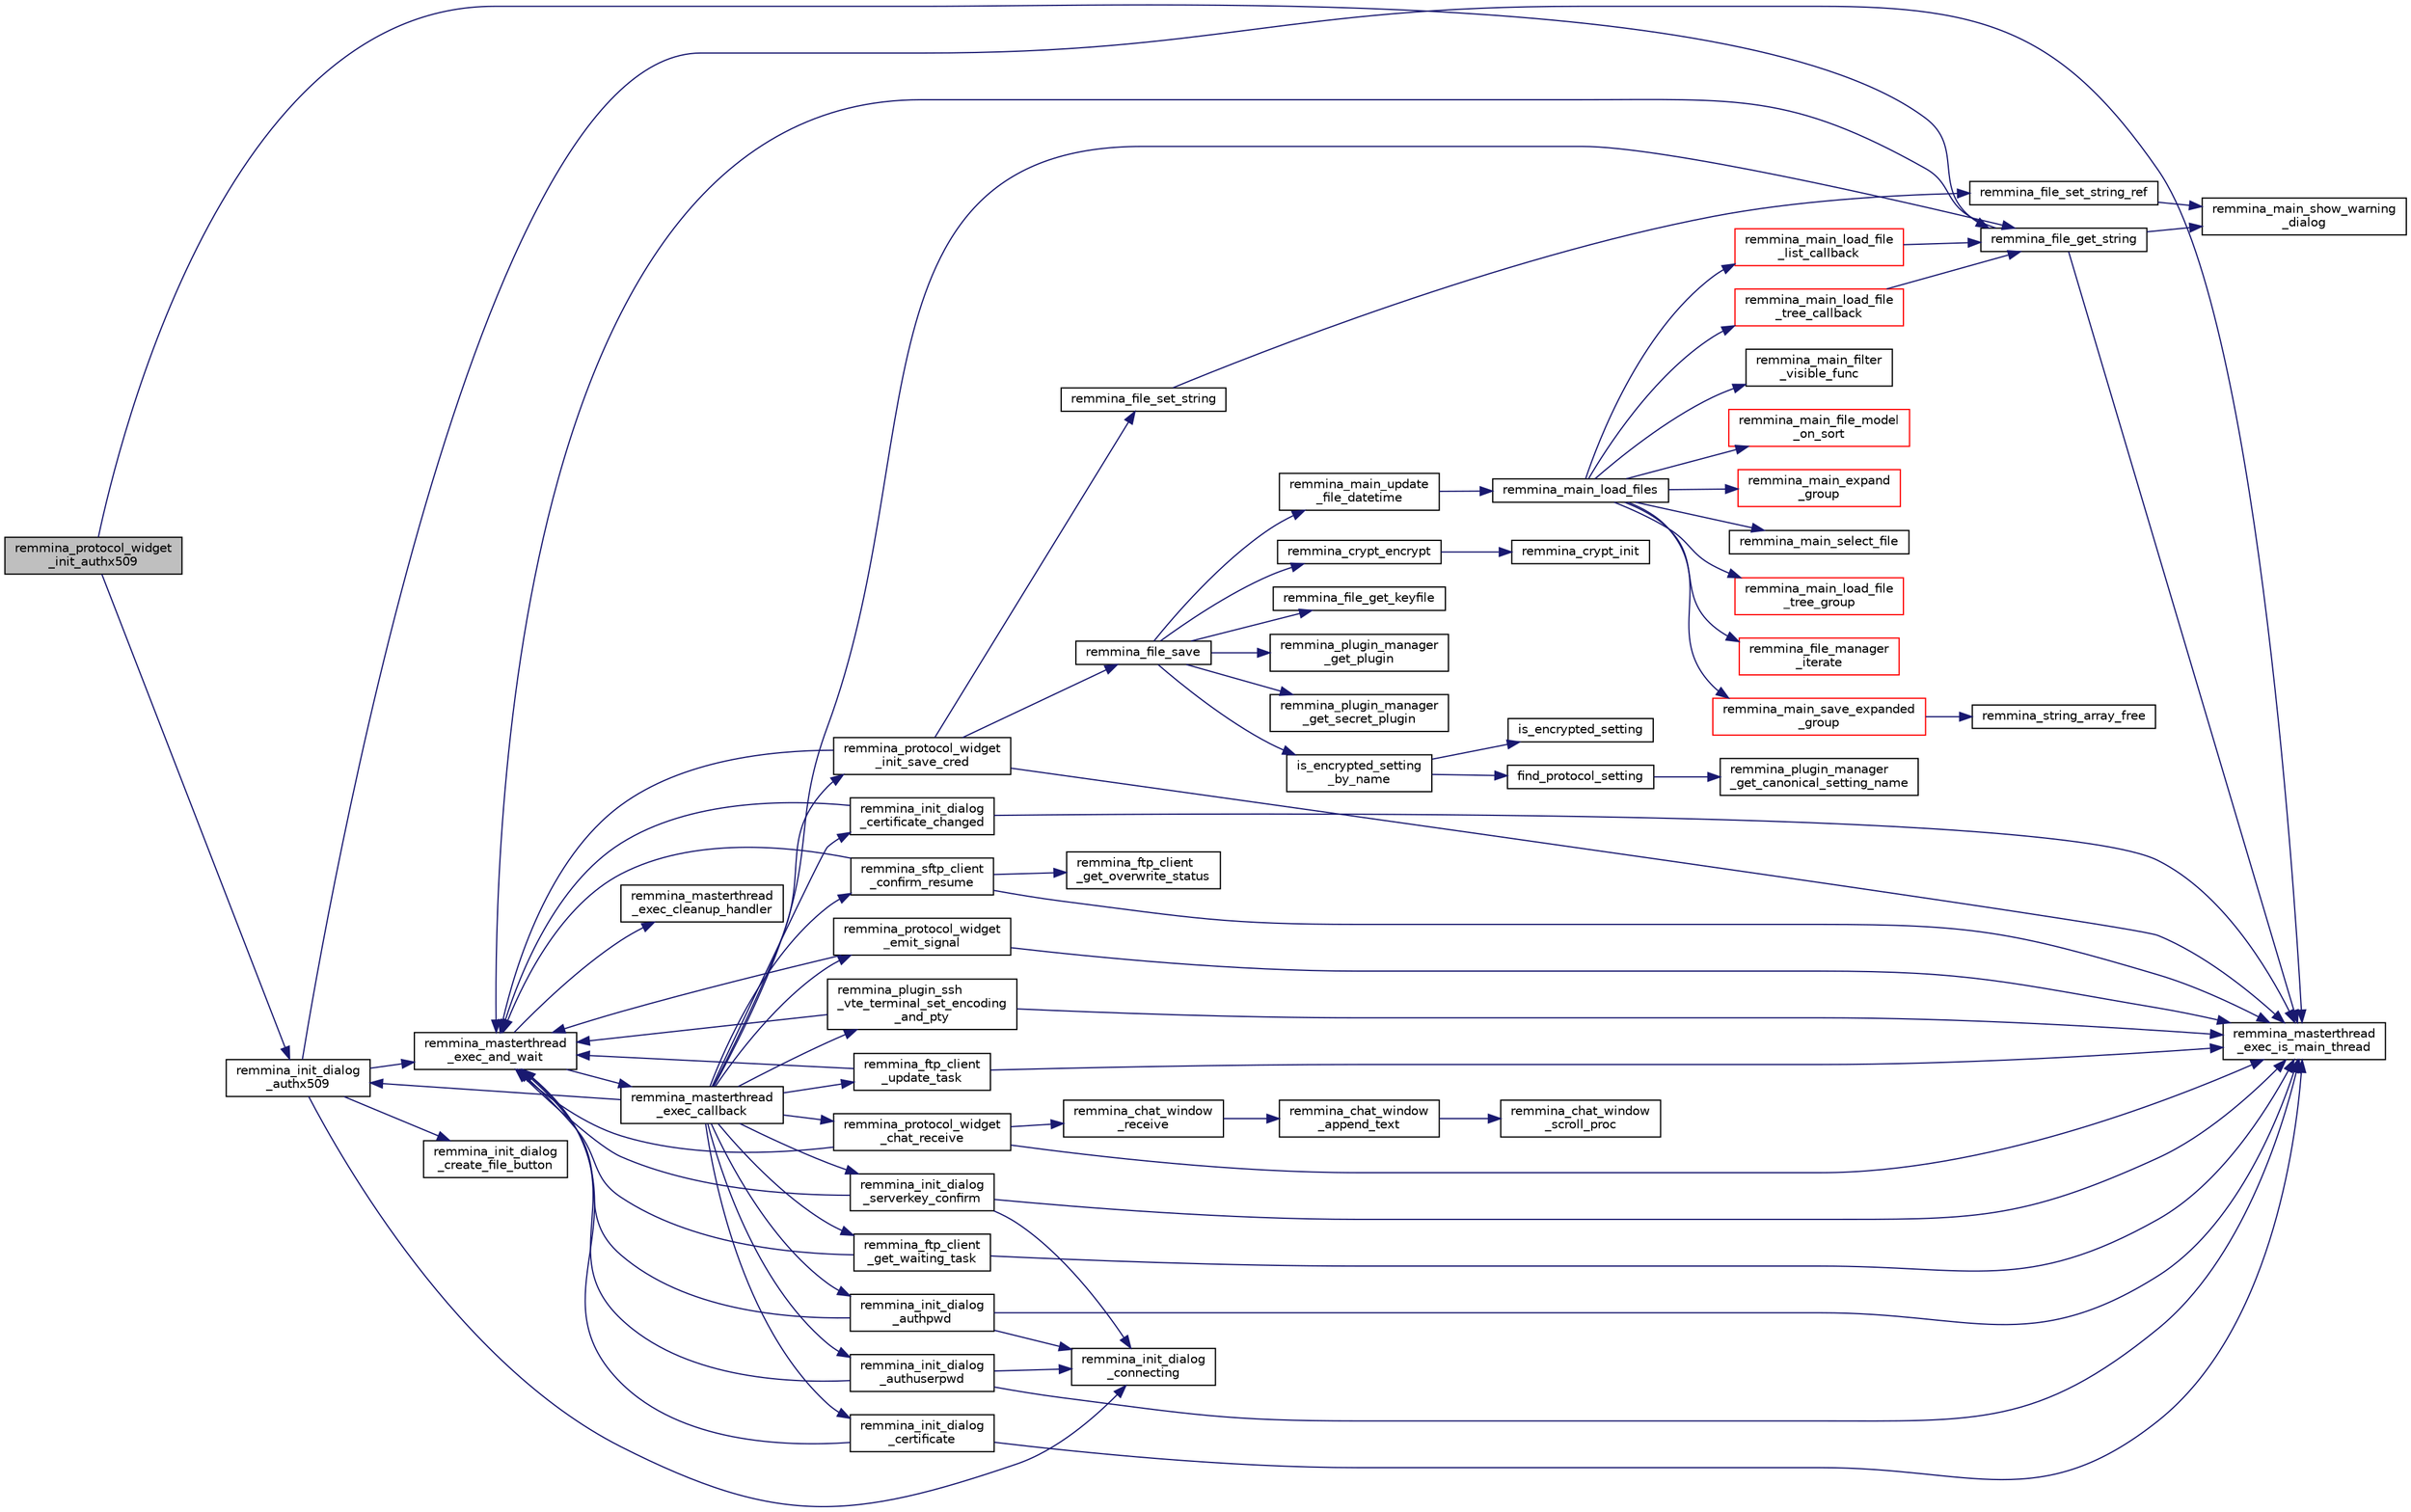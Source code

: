 digraph "remmina_protocol_widget_init_authx509"
{
  edge [fontname="Helvetica",fontsize="10",labelfontname="Helvetica",labelfontsize="10"];
  node [fontname="Helvetica",fontsize="10",shape=record];
  rankdir="LR";
  Node2250 [label="remmina_protocol_widget\l_init_authx509",height=0.2,width=0.4,color="black", fillcolor="grey75", style="filled", fontcolor="black"];
  Node2250 -> Node2251 [color="midnightblue",fontsize="10",style="solid",fontname="Helvetica"];
  Node2251 [label="remmina_init_dialog\l_authx509",height=0.2,width=0.4,color="black", fillcolor="white", style="filled",URL="$remmina__init__dialog_8c.html#a022dc4f1c87b00dac294837358394ddf"];
  Node2251 -> Node2252 [color="midnightblue",fontsize="10",style="solid",fontname="Helvetica"];
  Node2252 [label="remmina_masterthread\l_exec_is_main_thread",height=0.2,width=0.4,color="black", fillcolor="white", style="filled",URL="$remmina__masterthread__exec_8c.html#a3a52e863a3a3da6da6bb5d36c13b7ff4"];
  Node2251 -> Node2253 [color="midnightblue",fontsize="10",style="solid",fontname="Helvetica"];
  Node2253 [label="remmina_masterthread\l_exec_and_wait",height=0.2,width=0.4,color="black", fillcolor="white", style="filled",URL="$remmina__masterthread__exec_8c.html#a14628c2470cac50e87916a70ea05c97d"];
  Node2253 -> Node2254 [color="midnightblue",fontsize="10",style="solid",fontname="Helvetica"];
  Node2254 [label="remmina_masterthread\l_exec_cleanup_handler",height=0.2,width=0.4,color="black", fillcolor="white", style="filled",URL="$remmina__masterthread__exec_8c.html#a94985f15fd0d27c037824ee90b0ecd3c"];
  Node2253 -> Node2255 [color="midnightblue",fontsize="10",style="solid",fontname="Helvetica"];
  Node2255 [label="remmina_masterthread\l_exec_callback",height=0.2,width=0.4,color="black", fillcolor="white", style="filled",URL="$remmina__masterthread__exec_8c.html#ae5c4d736f1856249c255430e010a179f"];
  Node2255 -> Node2256 [color="midnightblue",fontsize="10",style="solid",fontname="Helvetica"];
  Node2256 [label="remmina_protocol_widget\l_init_save_cred",height=0.2,width=0.4,color="black", fillcolor="white", style="filled",URL="$remmina__protocol__widget_8c.html#a7ac09ee83afa8a1a60cadf56b0ec83a6"];
  Node2256 -> Node2252 [color="midnightblue",fontsize="10",style="solid",fontname="Helvetica"];
  Node2256 -> Node2253 [color="midnightblue",fontsize="10",style="solid",fontname="Helvetica"];
  Node2256 -> Node2257 [color="midnightblue",fontsize="10",style="solid",fontname="Helvetica"];
  Node2257 [label="remmina_file_set_string",height=0.2,width=0.4,color="black", fillcolor="white", style="filled",URL="$remmina__file_8c.html#a85ca1ca2d0bf9ef29e490c6f4527a954"];
  Node2257 -> Node2258 [color="midnightblue",fontsize="10",style="solid",fontname="Helvetica"];
  Node2258 [label="remmina_file_set_string_ref",height=0.2,width=0.4,color="black", fillcolor="white", style="filled",URL="$remmina__file_8c.html#a74951c1067a1a5e1341f5e1c1206dec6"];
  Node2258 -> Node2259 [color="midnightblue",fontsize="10",style="solid",fontname="Helvetica"];
  Node2259 [label="remmina_main_show_warning\l_dialog",height=0.2,width=0.4,color="black", fillcolor="white", style="filled",URL="$remmina__main_8c.html#ad99b9c0bf2fa8c166a8b4a09e06ffdf7"];
  Node2256 -> Node2260 [color="midnightblue",fontsize="10",style="solid",fontname="Helvetica"];
  Node2260 [label="remmina_file_save",height=0.2,width=0.4,color="black", fillcolor="white", style="filled",URL="$remmina__file_8c.html#a8c893a5deec9bc446bd89cc9973416c7"];
  Node2260 -> Node2261 [color="midnightblue",fontsize="10",style="solid",fontname="Helvetica"];
  Node2261 [label="remmina_file_get_keyfile",height=0.2,width=0.4,color="black", fillcolor="white", style="filled",URL="$remmina__file_8c.html#a89ec355adbf6e03ad16d7faf810af46f"];
  Node2260 -> Node2262 [color="midnightblue",fontsize="10",style="solid",fontname="Helvetica"];
  Node2262 [label="remmina_plugin_manager\l_get_plugin",height=0.2,width=0.4,color="black", fillcolor="white", style="filled",URL="$remmina__plugin__manager_8c.html#a3872c8656a8a3d5147bcc603471c1932"];
  Node2260 -> Node2263 [color="midnightblue",fontsize="10",style="solid",fontname="Helvetica"];
  Node2263 [label="remmina_plugin_manager\l_get_secret_plugin",height=0.2,width=0.4,color="black", fillcolor="white", style="filled",URL="$remmina__plugin__manager_8c.html#ad380a98f6624aa8c830015c8b428b7b4"];
  Node2260 -> Node2264 [color="midnightblue",fontsize="10",style="solid",fontname="Helvetica"];
  Node2264 [label="is_encrypted_setting\l_by_name",height=0.2,width=0.4,color="black", fillcolor="white", style="filled",URL="$remmina__file_8c.html#a72580559fa04082418a993fec4c77281"];
  Node2264 -> Node2265 [color="midnightblue",fontsize="10",style="solid",fontname="Helvetica"];
  Node2265 [label="find_protocol_setting",height=0.2,width=0.4,color="black", fillcolor="white", style="filled",URL="$remmina__file_8c.html#acc88ee6f5ba73bf9c3b05ab9368c952f"];
  Node2265 -> Node2266 [color="midnightblue",fontsize="10",style="solid",fontname="Helvetica"];
  Node2266 [label="remmina_plugin_manager\l_get_canonical_setting_name",height=0.2,width=0.4,color="black", fillcolor="white", style="filled",URL="$remmina__plugin__manager_8c.html#af60b8edfa50563ae4c7593efc3deed55"];
  Node2264 -> Node2267 [color="midnightblue",fontsize="10",style="solid",fontname="Helvetica"];
  Node2267 [label="is_encrypted_setting",height=0.2,width=0.4,color="black", fillcolor="white", style="filled",URL="$remmina__file_8c.html#a29920ae737817d3f6c673bacbbf11ca1"];
  Node2260 -> Node2268 [color="midnightblue",fontsize="10",style="solid",fontname="Helvetica"];
  Node2268 [label="remmina_crypt_encrypt",height=0.2,width=0.4,color="black", fillcolor="white", style="filled",URL="$remmina__crypt_8c.html#aa02cf0fed3eb68d6a89815c3ba3bf7b1"];
  Node2268 -> Node2269 [color="midnightblue",fontsize="10",style="solid",fontname="Helvetica"];
  Node2269 [label="remmina_crypt_init",height=0.2,width=0.4,color="black", fillcolor="white", style="filled",URL="$remmina__crypt_8c.html#ae097c169aefdd5d83a57fc1bde511171"];
  Node2260 -> Node2270 [color="midnightblue",fontsize="10",style="solid",fontname="Helvetica"];
  Node2270 [label="remmina_main_update\l_file_datetime",height=0.2,width=0.4,color="black", fillcolor="white", style="filled",URL="$remmina__main_8c.html#a5ae0372dafe41f96a09097c07d1b270a"];
  Node2270 -> Node2271 [color="midnightblue",fontsize="10",style="solid",fontname="Helvetica"];
  Node2271 [label="remmina_main_load_files",height=0.2,width=0.4,color="black", fillcolor="white", style="filled",URL="$remmina__main_8c.html#a3617295e74fa84edbd41dedc601402a7"];
  Node2271 -> Node2272 [color="midnightblue",fontsize="10",style="solid",fontname="Helvetica"];
  Node2272 [label="remmina_main_save_expanded\l_group",height=0.2,width=0.4,color="red", fillcolor="white", style="filled",URL="$remmina__main_8c.html#ad8744dc59ba8072ffdf557b6c94e9f40"];
  Node2272 -> Node2273 [color="midnightblue",fontsize="10",style="solid",fontname="Helvetica"];
  Node2273 [label="remmina_string_array_free",height=0.2,width=0.4,color="black", fillcolor="white", style="filled",URL="$remmina__string__array_8c.html#a8ab78913d299df665a408a8a5ec51bbe"];
  Node2271 -> Node2277 [color="midnightblue",fontsize="10",style="solid",fontname="Helvetica"];
  Node2277 [label="remmina_main_load_file\l_tree_group",height=0.2,width=0.4,color="red", fillcolor="white", style="filled",URL="$remmina__main_8c.html#aa46e6b815c241d32a476a29053dbf296"];
  Node2271 -> Node2289 [color="midnightblue",fontsize="10",style="solid",fontname="Helvetica"];
  Node2289 [label="remmina_file_manager\l_iterate",height=0.2,width=0.4,color="red", fillcolor="white", style="filled",URL="$remmina__file__manager_8c.html#a55a717aafc046713380bd2c55f29165a"];
  Node2271 -> Node2290 [color="midnightblue",fontsize="10",style="solid",fontname="Helvetica"];
  Node2290 [label="remmina_main_load_file\l_tree_callback",height=0.2,width=0.4,color="red", fillcolor="white", style="filled",URL="$remmina__main_8c.html#ae32574ebe06b1a24f135af9379e663b4"];
  Node2290 -> Node2284 [color="midnightblue",fontsize="10",style="solid",fontname="Helvetica"];
  Node2284 [label="remmina_file_get_string",height=0.2,width=0.4,color="black", fillcolor="white", style="filled",URL="$remmina__file_8c.html#a8eb1b213d9d08c6ad13683ce05f4355e"];
  Node2284 -> Node2252 [color="midnightblue",fontsize="10",style="solid",fontname="Helvetica"];
  Node2284 -> Node2253 [color="midnightblue",fontsize="10",style="solid",fontname="Helvetica"];
  Node2284 -> Node2259 [color="midnightblue",fontsize="10",style="solid",fontname="Helvetica"];
  Node2271 -> Node2296 [color="midnightblue",fontsize="10",style="solid",fontname="Helvetica"];
  Node2296 [label="remmina_main_load_file\l_list_callback",height=0.2,width=0.4,color="red", fillcolor="white", style="filled",URL="$remmina__main_8c.html#a71f485dba1b11bf8cba129920767b5e6"];
  Node2296 -> Node2284 [color="midnightblue",fontsize="10",style="solid",fontname="Helvetica"];
  Node2271 -> Node2297 [color="midnightblue",fontsize="10",style="solid",fontname="Helvetica"];
  Node2297 [label="remmina_main_filter\l_visible_func",height=0.2,width=0.4,color="black", fillcolor="white", style="filled",URL="$remmina__main_8c.html#ab0d22f0e3571eb80886acb0c68005800"];
  Node2271 -> Node2298 [color="midnightblue",fontsize="10",style="solid",fontname="Helvetica"];
  Node2298 [label="remmina_main_file_model\l_on_sort",height=0.2,width=0.4,color="red", fillcolor="white", style="filled",URL="$remmina__main_8c.html#a71fbe206a9c2abb8f348ee598d7751b7"];
  Node2271 -> Node2300 [color="midnightblue",fontsize="10",style="solid",fontname="Helvetica"];
  Node2300 [label="remmina_main_expand\l_group",height=0.2,width=0.4,color="red", fillcolor="white", style="filled",URL="$remmina__main_8c.html#a4a4733c243f20c3ffc27105003f5e30e"];
  Node2271 -> Node2303 [color="midnightblue",fontsize="10",style="solid",fontname="Helvetica"];
  Node2303 [label="remmina_main_select_file",height=0.2,width=0.4,color="black", fillcolor="white", style="filled",URL="$remmina__main_8c.html#aa20963aed43242994c88d5a97a546355"];
  Node2255 -> Node2304 [color="midnightblue",fontsize="10",style="solid",fontname="Helvetica"];
  Node2304 [label="remmina_protocol_widget\l_chat_receive",height=0.2,width=0.4,color="black", fillcolor="white", style="filled",URL="$remmina__protocol__widget_8c.html#ae2522242b3f39ee84ee8cf75170de0c0"];
  Node2304 -> Node2252 [color="midnightblue",fontsize="10",style="solid",fontname="Helvetica"];
  Node2304 -> Node2253 [color="midnightblue",fontsize="10",style="solid",fontname="Helvetica"];
  Node2304 -> Node2305 [color="midnightblue",fontsize="10",style="solid",fontname="Helvetica"];
  Node2305 [label="remmina_chat_window\l_receive",height=0.2,width=0.4,color="black", fillcolor="white", style="filled",URL="$remmina__chat__window_8c.html#a45724aed5474dd741563ffbf89237022"];
  Node2305 -> Node2306 [color="midnightblue",fontsize="10",style="solid",fontname="Helvetica"];
  Node2306 [label="remmina_chat_window\l_append_text",height=0.2,width=0.4,color="black", fillcolor="white", style="filled",URL="$remmina__chat__window_8c.html#adfffc86df4856aabe2593de07742985f"];
  Node2306 -> Node2307 [color="midnightblue",fontsize="10",style="solid",fontname="Helvetica"];
  Node2307 [label="remmina_chat_window\l_scroll_proc",height=0.2,width=0.4,color="black", fillcolor="white", style="filled",URL="$remmina__chat__window_8c.html#a2a4bc3ded8ebf89c8f60d9b565fe2d70"];
  Node2255 -> Node2284 [color="midnightblue",fontsize="10",style="solid",fontname="Helvetica"];
  Node2255 -> Node2308 [color="midnightblue",fontsize="10",style="solid",fontname="Helvetica"];
  Node2308 [label="remmina_init_dialog\l_serverkey_confirm",height=0.2,width=0.4,color="black", fillcolor="white", style="filled",URL="$remmina__init__dialog_8c.html#a11fba22fe5f7f85985e01b499a52e534"];
  Node2308 -> Node2252 [color="midnightblue",fontsize="10",style="solid",fontname="Helvetica"];
  Node2308 -> Node2253 [color="midnightblue",fontsize="10",style="solid",fontname="Helvetica"];
  Node2308 -> Node2309 [color="midnightblue",fontsize="10",style="solid",fontname="Helvetica"];
  Node2309 [label="remmina_init_dialog\l_connecting",height=0.2,width=0.4,color="black", fillcolor="white", style="filled",URL="$remmina__init__dialog_8c.html#a7602c5b714e02a10506977dd983e7446"];
  Node2255 -> Node2310 [color="midnightblue",fontsize="10",style="solid",fontname="Helvetica"];
  Node2310 [label="remmina_init_dialog\l_authpwd",height=0.2,width=0.4,color="black", fillcolor="white", style="filled",URL="$remmina__init__dialog_8c.html#a755fc90b41b65cd6106915ab501433fa"];
  Node2310 -> Node2252 [color="midnightblue",fontsize="10",style="solid",fontname="Helvetica"];
  Node2310 -> Node2253 [color="midnightblue",fontsize="10",style="solid",fontname="Helvetica"];
  Node2310 -> Node2309 [color="midnightblue",fontsize="10",style="solid",fontname="Helvetica"];
  Node2255 -> Node2311 [color="midnightblue",fontsize="10",style="solid",fontname="Helvetica"];
  Node2311 [label="remmina_init_dialog\l_authuserpwd",height=0.2,width=0.4,color="black", fillcolor="white", style="filled",URL="$remmina__init__dialog_8c.html#ad941f2348cd1752fc9d58c263690726c"];
  Node2311 -> Node2252 [color="midnightblue",fontsize="10",style="solid",fontname="Helvetica"];
  Node2311 -> Node2253 [color="midnightblue",fontsize="10",style="solid",fontname="Helvetica"];
  Node2311 -> Node2309 [color="midnightblue",fontsize="10",style="solid",fontname="Helvetica"];
  Node2255 -> Node2312 [color="midnightblue",fontsize="10",style="solid",fontname="Helvetica"];
  Node2312 [label="remmina_init_dialog\l_certificate",height=0.2,width=0.4,color="black", fillcolor="white", style="filled",URL="$remmina__init__dialog_8c.html#abd47233840e1eefc1d511bc4e153b98b"];
  Node2312 -> Node2252 [color="midnightblue",fontsize="10",style="solid",fontname="Helvetica"];
  Node2312 -> Node2253 [color="midnightblue",fontsize="10",style="solid",fontname="Helvetica"];
  Node2255 -> Node2313 [color="midnightblue",fontsize="10",style="solid",fontname="Helvetica"];
  Node2313 [label="remmina_init_dialog\l_certificate_changed",height=0.2,width=0.4,color="black", fillcolor="white", style="filled",URL="$remmina__init__dialog_8c.html#a07e0824fe19e8169d076878aca502fc8"];
  Node2313 -> Node2252 [color="midnightblue",fontsize="10",style="solid",fontname="Helvetica"];
  Node2313 -> Node2253 [color="midnightblue",fontsize="10",style="solid",fontname="Helvetica"];
  Node2255 -> Node2251 [color="midnightblue",fontsize="10",style="solid",fontname="Helvetica"];
  Node2255 -> Node2314 [color="midnightblue",fontsize="10",style="solid",fontname="Helvetica"];
  Node2314 [label="remmina_ftp_client\l_update_task",height=0.2,width=0.4,color="black", fillcolor="white", style="filled",URL="$remmina__ftp__client_8c.html#ad96358f40ab056c91f796ddda886a1dd"];
  Node2314 -> Node2252 [color="midnightblue",fontsize="10",style="solid",fontname="Helvetica"];
  Node2314 -> Node2253 [color="midnightblue",fontsize="10",style="solid",fontname="Helvetica"];
  Node2255 -> Node2315 [color="midnightblue",fontsize="10",style="solid",fontname="Helvetica"];
  Node2315 [label="remmina_ftp_client\l_get_waiting_task",height=0.2,width=0.4,color="black", fillcolor="white", style="filled",URL="$remmina__ftp__client_8c.html#a33e4993b60c36eae89a6a0a943d28141"];
  Node2315 -> Node2252 [color="midnightblue",fontsize="10",style="solid",fontname="Helvetica"];
  Node2315 -> Node2253 [color="midnightblue",fontsize="10",style="solid",fontname="Helvetica"];
  Node2255 -> Node2316 [color="midnightblue",fontsize="10",style="solid",fontname="Helvetica"];
  Node2316 [label="remmina_protocol_widget\l_emit_signal",height=0.2,width=0.4,color="black", fillcolor="white", style="filled",URL="$remmina__protocol__widget_8c.html#ac3e5a7f14aef4adb2e57d35e9c180b3b"];
  Node2316 -> Node2252 [color="midnightblue",fontsize="10",style="solid",fontname="Helvetica"];
  Node2316 -> Node2253 [color="midnightblue",fontsize="10",style="solid",fontname="Helvetica"];
  Node2255 -> Node2317 [color="midnightblue",fontsize="10",style="solid",fontname="Helvetica"];
  Node2317 [label="remmina_sftp_client\l_confirm_resume",height=0.2,width=0.4,color="black", fillcolor="white", style="filled",URL="$remmina__sftp__client_8c.html#a138904893cb9c7f6535b8dfc7ba17e33"];
  Node2317 -> Node2318 [color="midnightblue",fontsize="10",style="solid",fontname="Helvetica"];
  Node2318 [label="remmina_ftp_client\l_get_overwrite_status",height=0.2,width=0.4,color="black", fillcolor="white", style="filled",URL="$remmina__ftp__client_8c.html#a20d0575c04eb24553aeba7d0316e7a2e"];
  Node2317 -> Node2252 [color="midnightblue",fontsize="10",style="solid",fontname="Helvetica"];
  Node2317 -> Node2253 [color="midnightblue",fontsize="10",style="solid",fontname="Helvetica"];
  Node2255 -> Node2319 [color="midnightblue",fontsize="10",style="solid",fontname="Helvetica"];
  Node2319 [label="remmina_plugin_ssh\l_vte_terminal_set_encoding\l_and_pty",height=0.2,width=0.4,color="black", fillcolor="white", style="filled",URL="$remmina__ssh__plugin_8c.html#adc8e3776e67abca9ab913bc33172e4ce"];
  Node2319 -> Node2252 [color="midnightblue",fontsize="10",style="solid",fontname="Helvetica"];
  Node2319 -> Node2253 [color="midnightblue",fontsize="10",style="solid",fontname="Helvetica"];
  Node2251 -> Node2320 [color="midnightblue",fontsize="10",style="solid",fontname="Helvetica"];
  Node2320 [label="remmina_init_dialog\l_create_file_button",height=0.2,width=0.4,color="black", fillcolor="white", style="filled",URL="$remmina__init__dialog_8c.html#ad583daf796f4a3c43dbcce49ebcf240f"];
  Node2251 -> Node2309 [color="midnightblue",fontsize="10",style="solid",fontname="Helvetica"];
  Node2250 -> Node2284 [color="midnightblue",fontsize="10",style="solid",fontname="Helvetica"];
}

